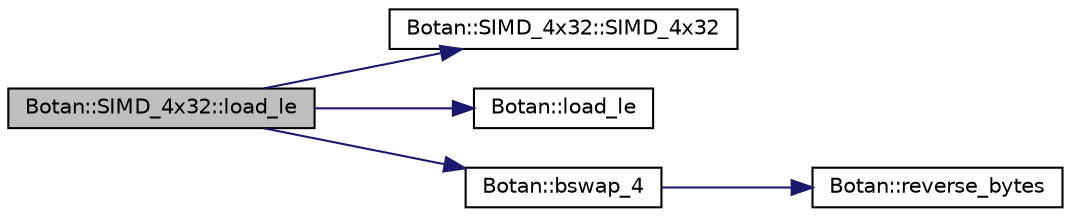 digraph "Botan::SIMD_4x32::load_le"
{
  edge [fontname="Helvetica",fontsize="10",labelfontname="Helvetica",labelfontsize="10"];
  node [fontname="Helvetica",fontsize="10",shape=record];
  rankdir="LR";
  Node33 [label="Botan::SIMD_4x32::load_le",height=0.2,width=0.4,color="black", fillcolor="grey75", style="filled", fontcolor="black"];
  Node33 -> Node34 [color="midnightblue",fontsize="10",style="solid",fontname="Helvetica"];
  Node34 [label="Botan::SIMD_4x32::SIMD_4x32",height=0.2,width=0.4,color="black", fillcolor="white", style="filled",URL="$class_botan_1_1_s_i_m_d__4x32.html#a9f098b406c1627b5f7c96c92e694c3bb"];
  Node33 -> Node35 [color="midnightblue",fontsize="10",style="solid",fontname="Helvetica"];
  Node35 [label="Botan::load_le",height=0.2,width=0.4,color="black", fillcolor="white", style="filled",URL="$namespace_botan.html#a745efa1d08234fe3b785f17c19ec26b7"];
  Node33 -> Node36 [color="midnightblue",fontsize="10",style="solid",fontname="Helvetica"];
  Node36 [label="Botan::bswap_4",height=0.2,width=0.4,color="black", fillcolor="white", style="filled",URL="$namespace_botan.html#a5ec087b9959d7ffcbc195dcedbf10513"];
  Node36 -> Node37 [color="midnightblue",fontsize="10",style="solid",fontname="Helvetica"];
  Node37 [label="Botan::reverse_bytes",height=0.2,width=0.4,color="black", fillcolor="white", style="filled",URL="$namespace_botan.html#a124bfd8e6621e1ad0d19d902ce10f149"];
}
